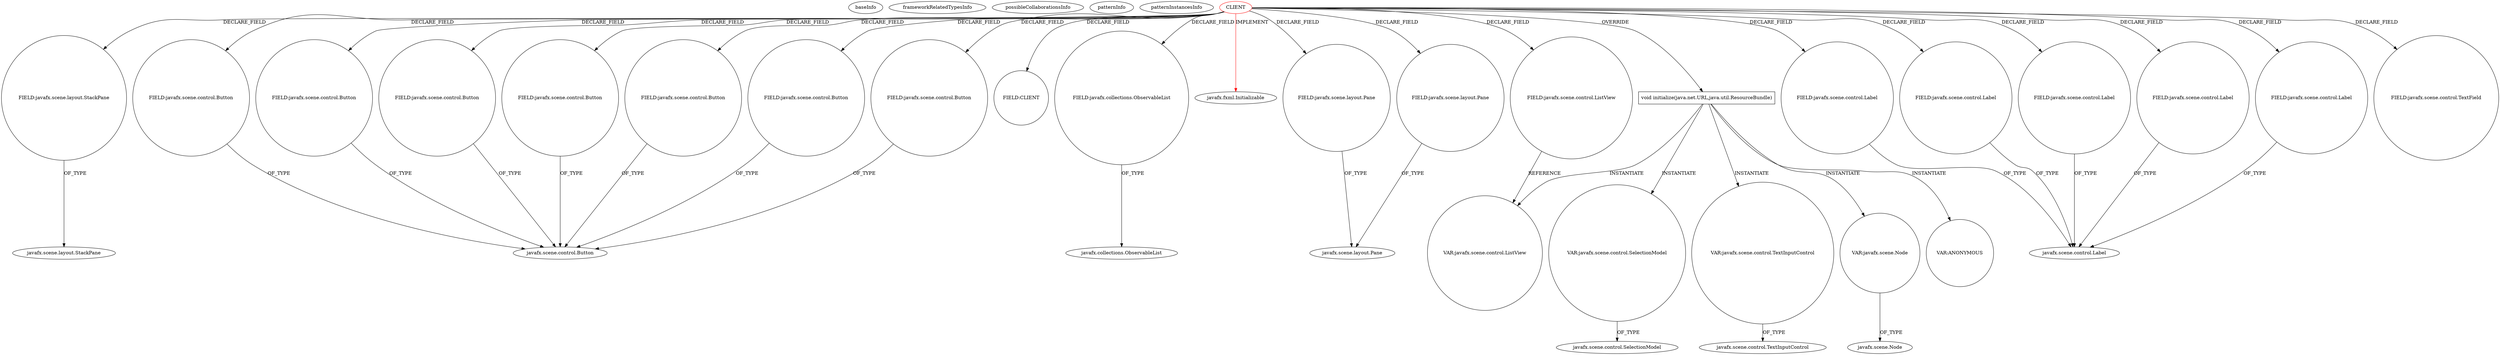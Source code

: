 digraph {
baseInfo[graphId=1684,category="pattern",isAnonymous=false,possibleRelation=false]
frameworkRelatedTypesInfo[0="javafx.fxml.Initializable"]
possibleCollaborationsInfo[]
patternInfo[frequency=2.0,patternRootClient=0]
patternInstancesInfo[0="hock323-eventManager~/hock323-eventManager/EventManager-master/src/eventManager/controller/pokerTournament/TournamentController.java~TournamentController~3009",1="mouradsaadi-LO23-IHM~/mouradsaadi-LO23-IHM/LO23-IHM-master/Sudoku-IHM/src/sudoko/ihm/vue/FXMLDocumentController.java~FXMLDocumentController~3651"]
42[label="FIELD:javafx.scene.layout.StackPane",vertexType="FIELD_DECLARATION",isFrameworkType=false,shape=circle]
0[label="CLIENT",vertexType="ROOT_CLIENT_CLASS_DECLARATION",isFrameworkType=false,color=red]
59[label="FIELD:javafx.scene.control.Button",vertexType="FIELD_DECLARATION",isFrameworkType=false,shape=circle]
10[label="FIELD:javafx.scene.control.Button",vertexType="FIELD_DECLARATION",isFrameworkType=false,shape=circle]
8[label="FIELD:javafx.scene.control.Button",vertexType="FIELD_DECLARATION",isFrameworkType=false,shape=circle]
4[label="FIELD:javafx.scene.control.Button",vertexType="FIELD_DECLARATION",isFrameworkType=false,shape=circle]
79[label="FIELD:javafx.scene.control.Button",vertexType="FIELD_DECLARATION",isFrameworkType=false,shape=circle]
142[label="FIELD:javafx.scene.control.Button",vertexType="FIELD_DECLARATION",isFrameworkType=false,shape=circle]
48[label="FIELD:javafx.scene.control.Button",vertexType="FIELD_DECLARATION",isFrameworkType=false,shape=circle]
20[label="FIELD:CLIENT",vertexType="FIELD_DECLARATION",isFrameworkType=false,shape=circle]
146[label="FIELD:javafx.collections.ObservableList",vertexType="FIELD_DECLARATION",isFrameworkType=false,shape=circle]
147[label="javafx.collections.ObservableList",vertexType="FRAMEWORK_INTERFACE_TYPE",isFrameworkType=false]
1[label="javafx.fxml.Initializable",vertexType="FRAMEWORK_INTERFACE_TYPE",isFrameworkType=false]
116[label="FIELD:javafx.scene.layout.Pane",vertexType="FIELD_DECLARATION",isFrameworkType=false,shape=circle]
41[label="javafx.scene.layout.Pane",vertexType="FRAMEWORK_CLASS_TYPE",isFrameworkType=false]
126[label="FIELD:javafx.scene.layout.Pane",vertexType="FIELD_DECLARATION",isFrameworkType=false,shape=circle]
152[label="void initialize(java.net.URL,java.util.ResourceBundle)",vertexType="OVERRIDING_METHOD_DECLARATION",isFrameworkType=false,shape=box]
243[label="VAR:javafx.scene.control.ListView",vertexType="VARIABLE_EXPRESION",isFrameworkType=false,shape=circle]
267[label="VAR:javafx.scene.control.SelectionModel",vertexType="VARIABLE_EXPRESION",isFrameworkType=false,shape=circle]
269[label="javafx.scene.control.SelectionModel",vertexType="FRAMEWORK_CLASS_TYPE",isFrameworkType=false]
2[label="FIELD:javafx.scene.control.ListView",vertexType="FIELD_DECLARATION",isFrameworkType=false,shape=circle]
336[label="VAR:javafx.scene.control.TextInputControl",vertexType="VARIABLE_EXPRESION",isFrameworkType=false,shape=circle]
98[label="FIELD:javafx.scene.control.Label",vertexType="FIELD_DECLARATION",isFrameworkType=false,shape=circle]
27[label="javafx.scene.control.Label",vertexType="FRAMEWORK_CLASS_TYPE",isFrameworkType=false]
61[label="FIELD:javafx.scene.control.Label",vertexType="FIELD_DECLARATION",isFrameworkType=false,shape=circle]
50[label="FIELD:javafx.scene.control.Label",vertexType="FIELD_DECLARATION",isFrameworkType=false,shape=circle]
57[label="FIELD:javafx.scene.control.Label",vertexType="FIELD_DECLARATION",isFrameworkType=false,shape=circle]
65[label="FIELD:javafx.scene.control.Label",vertexType="FIELD_DECLARATION",isFrameworkType=false,shape=circle]
43[label="javafx.scene.layout.StackPane",vertexType="FRAMEWORK_CLASS_TYPE",isFrameworkType=false]
5[label="javafx.scene.control.Button",vertexType="FRAMEWORK_CLASS_TYPE",isFrameworkType=false]
338[label="javafx.scene.control.TextInputControl",vertexType="FRAMEWORK_CLASS_TYPE",isFrameworkType=false]
130[label="FIELD:javafx.scene.control.TextField",vertexType="FIELD_DECLARATION",isFrameworkType=false,shape=circle]
211[label="VAR:javafx.scene.Node",vertexType="VARIABLE_EXPRESION",isFrameworkType=false,shape=circle]
189[label="javafx.scene.Node",vertexType="FRAMEWORK_CLASS_TYPE",isFrameworkType=false]
220[label="VAR:ANONYMOUS",vertexType="VARIABLE_EXPRESION",isFrameworkType=false,shape=circle]
0->48[label="DECLARE_FIELD"]
0->126[label="DECLARE_FIELD"]
0->20[label="DECLARE_FIELD"]
79->5[label="OF_TYPE"]
211->189[label="OF_TYPE"]
2->243[label="REFERENCE"]
152->220[label="INSTANTIATE"]
98->27[label="OF_TYPE"]
0->152[label="OVERRIDE"]
59->5[label="OF_TYPE"]
0->8[label="DECLARE_FIELD"]
146->147[label="OF_TYPE"]
57->27[label="OF_TYPE"]
0->50[label="DECLARE_FIELD"]
0->10[label="DECLARE_FIELD"]
50->27[label="OF_TYPE"]
0->146[label="DECLARE_FIELD"]
42->43[label="OF_TYPE"]
0->142[label="DECLARE_FIELD"]
142->5[label="OF_TYPE"]
65->27[label="OF_TYPE"]
336->338[label="OF_TYPE"]
0->2[label="DECLARE_FIELD"]
48->5[label="OF_TYPE"]
0->4[label="DECLARE_FIELD"]
0->98[label="DECLARE_FIELD"]
10->5[label="OF_TYPE"]
152->211[label="INSTANTIATE"]
152->267[label="INSTANTIATE"]
0->130[label="DECLARE_FIELD"]
0->42[label="DECLARE_FIELD"]
0->61[label="DECLARE_FIELD"]
4->5[label="OF_TYPE"]
0->116[label="DECLARE_FIELD"]
8->5[label="OF_TYPE"]
152->336[label="INSTANTIATE"]
0->57[label="DECLARE_FIELD"]
0->79[label="DECLARE_FIELD"]
126->41[label="OF_TYPE"]
61->27[label="OF_TYPE"]
0->59[label="DECLARE_FIELD"]
0->65[label="DECLARE_FIELD"]
116->41[label="OF_TYPE"]
0->1[label="IMPLEMENT",color=red]
152->243[label="INSTANTIATE"]
267->269[label="OF_TYPE"]
}
